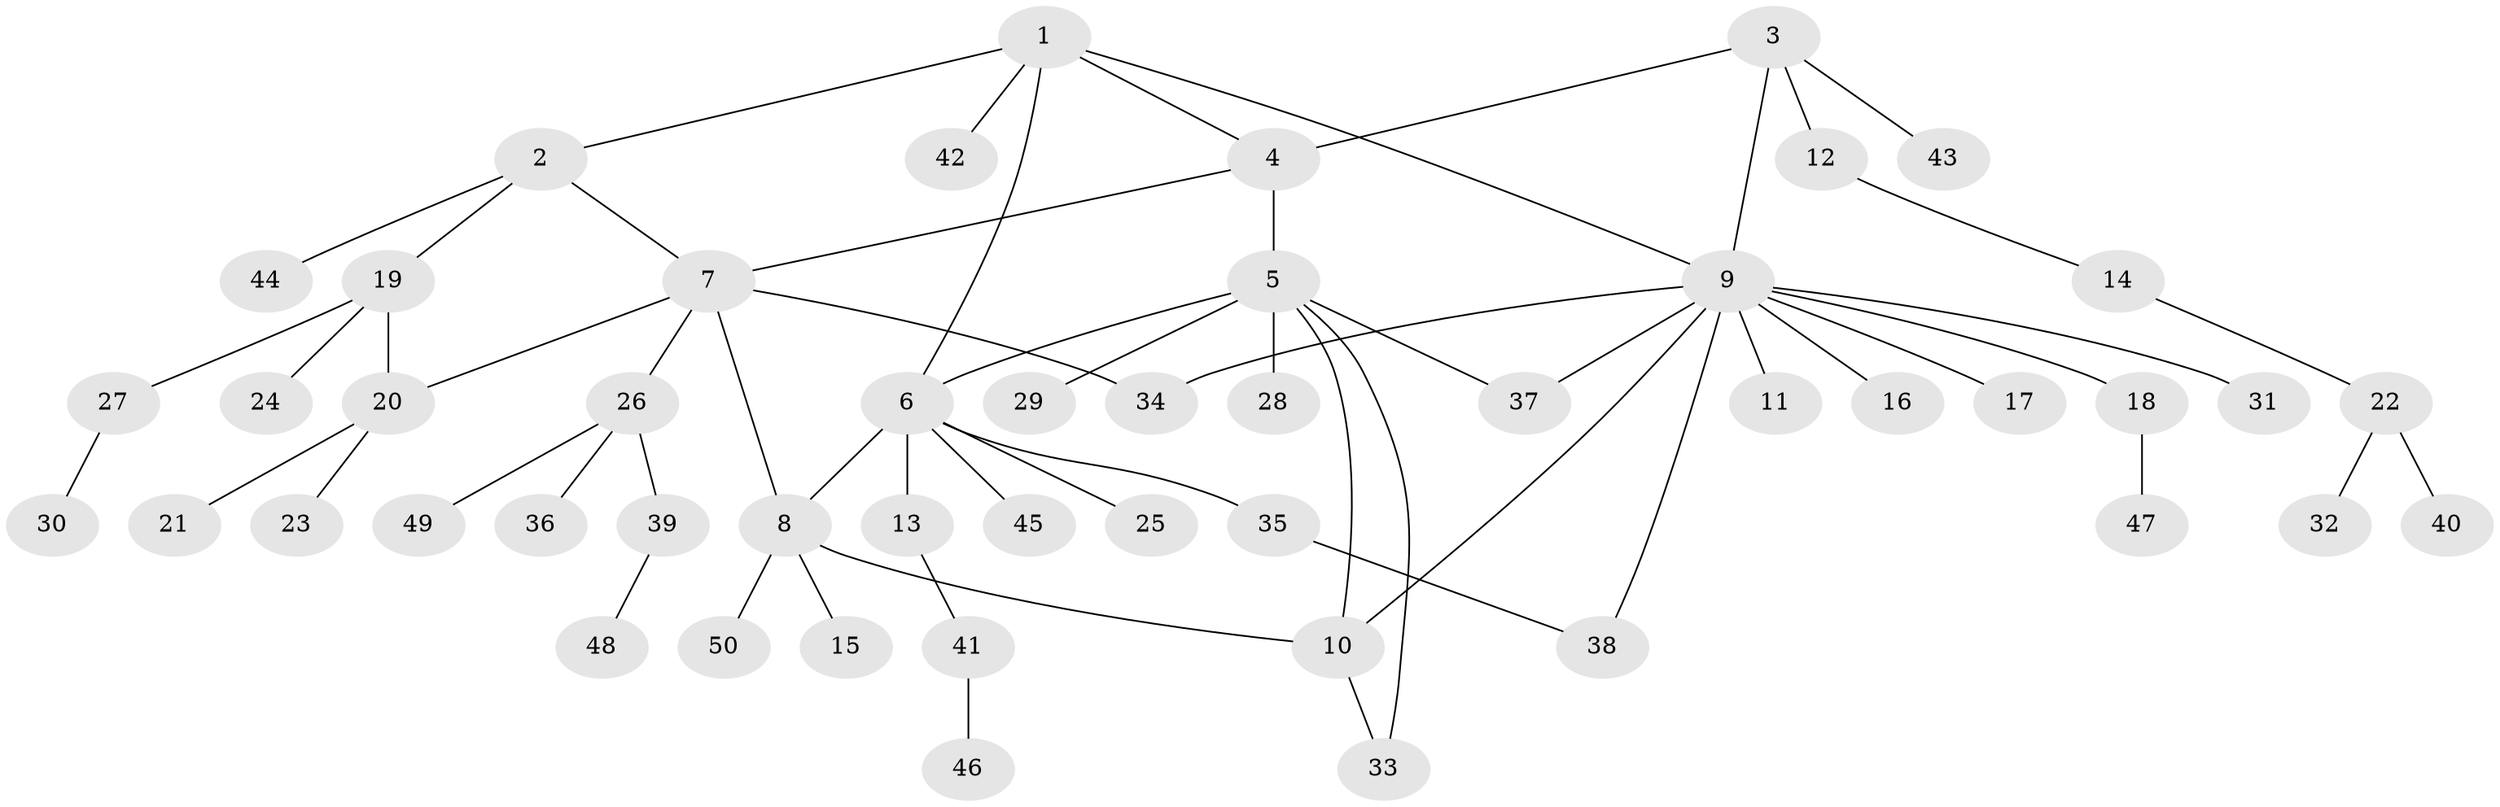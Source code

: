 // Generated by graph-tools (version 1.1) at 2025/37/03/09/25 02:37:39]
// undirected, 50 vertices, 60 edges
graph export_dot {
graph [start="1"]
  node [color=gray90,style=filled];
  1;
  2;
  3;
  4;
  5;
  6;
  7;
  8;
  9;
  10;
  11;
  12;
  13;
  14;
  15;
  16;
  17;
  18;
  19;
  20;
  21;
  22;
  23;
  24;
  25;
  26;
  27;
  28;
  29;
  30;
  31;
  32;
  33;
  34;
  35;
  36;
  37;
  38;
  39;
  40;
  41;
  42;
  43;
  44;
  45;
  46;
  47;
  48;
  49;
  50;
  1 -- 2;
  1 -- 4;
  1 -- 6;
  1 -- 9;
  1 -- 42;
  2 -- 7;
  2 -- 19;
  2 -- 44;
  3 -- 4;
  3 -- 9;
  3 -- 12;
  3 -- 43;
  4 -- 5;
  4 -- 7;
  5 -- 6;
  5 -- 10;
  5 -- 28;
  5 -- 29;
  5 -- 33;
  5 -- 37;
  6 -- 8;
  6 -- 13;
  6 -- 25;
  6 -- 35;
  6 -- 45;
  7 -- 8;
  7 -- 20;
  7 -- 26;
  7 -- 34;
  8 -- 10;
  8 -- 15;
  8 -- 50;
  9 -- 10;
  9 -- 11;
  9 -- 16;
  9 -- 17;
  9 -- 18;
  9 -- 31;
  9 -- 34;
  9 -- 37;
  9 -- 38;
  10 -- 33;
  12 -- 14;
  13 -- 41;
  14 -- 22;
  18 -- 47;
  19 -- 20;
  19 -- 24;
  19 -- 27;
  20 -- 21;
  20 -- 23;
  22 -- 32;
  22 -- 40;
  26 -- 36;
  26 -- 39;
  26 -- 49;
  27 -- 30;
  35 -- 38;
  39 -- 48;
  41 -- 46;
}
